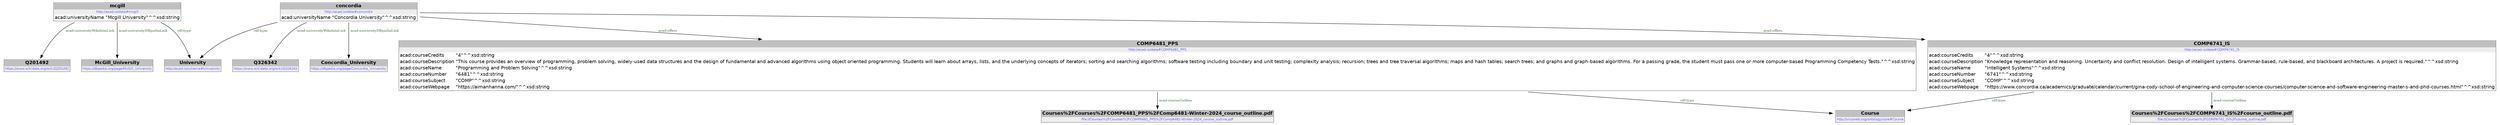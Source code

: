digraph { 
 node [ fontname="DejaVu Sans" ] ; 
	node0 -> node1 [ color=BLACK, label=< <font point-size='10' color='#336633'>acad:universityWikidataLink</font> > ] ;
	node2 -> node3 [ color=BLACK, label=< <font point-size='10' color='#336633'>acad:offers</font> > ] ;
	node4 -> node5 [ color=BLACK, label=< <font point-size='10' color='#336633'>rdf:type</font> > ] ;
	node3 -> node5 [ color=BLACK, label=< <font point-size='10' color='#336633'>rdf:type</font> > ] ;
	node2 -> node6 [ color=BLACK, label=< <font point-size='10' color='#336633'>rdf:type</font> > ] ;
	node2 -> node4 [ color=BLACK, label=< <font point-size='10' color='#336633'>acad:offers</font> > ] ;
	node3 -> node7 [ color=BLACK, label=< <font point-size='10' color='#336633'>acad:courseOutline</font> > ] ;
	node4 -> node8 [ color=BLACK, label=< <font point-size='10' color='#336633'>acad:courseOutline</font> > ] ;
	node0 -> node9 [ color=BLACK, label=< <font point-size='10' color='#336633'>acad:universityDBpediaLink</font> > ] ;
	node2 -> node10 [ color=BLACK, label=< <font point-size='10' color='#336633'>acad:universityWikidataLink</font> > ] ;
	node2 -> node11 [ color=BLACK, label=< <font point-size='10' color='#336633'>acad:universityDBpediaLink</font> > ] ;
	node0 -> node6 [ color=BLACK, label=< <font point-size='10' color='#336633'>rdf:type</font> > ] ;
# http://acad.io/data#mcgill node0
node0 [ shape=none, color=black label=< <table color='#666666' cellborder='0' cellspacing='0' border='1'><tr><td colspan='2' bgcolor='grey'><B>mcgill</B></td></tr><tr><td href='http://acad.io/data#mcgill' bgcolor='#eeeeee' colspan='2'><font point-size='10' color='#6666ff'>http://acad.io/data#mcgill</font></td></tr><tr><td align='left'>acad:universityName</td><td align='left'>&quot;Mcgill University&quot;^^xsd:string</td></tr></table> > ] 
# https://www.wikidata.org/wiki/Q201492 node1
node1 [ shape=none, color=black label=< <table color='#666666' cellborder='0' cellspacing='0' border='1'><tr><td colspan='2' bgcolor='grey'><B>Q201492</B></td></tr><tr><td href='https://www.wikidata.org/wiki/Q201492' bgcolor='#eeeeee' colspan='2'><font point-size='10' color='#6666ff'>https://www.wikidata.org/wiki/Q201492</font></td></tr></table> > ] 
# http://acad.io/data#concordia node2
node2 [ shape=none, color=black label=< <table color='#666666' cellborder='0' cellspacing='0' border='1'><tr><td colspan='2' bgcolor='grey'><B>concordia</B></td></tr><tr><td href='http://acad.io/data#concordia' bgcolor='#eeeeee' colspan='2'><font point-size='10' color='#6666ff'>http://acad.io/data#concordia</font></td></tr><tr><td align='left'>acad:universityName</td><td align='left'>&quot;Concordia University&quot;^^xsd:string</td></tr></table> > ] 
# http://acad.io/data#COMP6741_IS node3
node3 [ shape=none, color=black label=< <table color='#666666' cellborder='0' cellspacing='0' border='1'><tr><td colspan='2' bgcolor='grey'><B>COMP6741_IS</B></td></tr><tr><td href='http://acad.io/data#COMP6741_IS' bgcolor='#eeeeee' colspan='2'><font point-size='10' color='#6666ff'>http://acad.io/data#COMP6741_IS</font></td></tr><tr><td align='left'>acad:courseCredits</td><td align='left'>&quot;4&quot;^^xsd:string</td></tr><tr><td align='left'>acad:courseDescription</td><td align='left'>&quot;Knowledge representation and reasoning. Uncertainty and conflict resolution. Design of intelligent systems. Grammar-based, rule-based, and blackboard architectures. A project is required.&quot;^^xsd:string</td></tr><tr><td align='left'>acad:courseName</td><td align='left'>&quot;Intelligent Systems&quot;^^xsd:string</td></tr><tr><td align='left'>acad:courseNumber</td><td align='left'>&quot;6741&quot;^^xsd:string</td></tr><tr><td align='left'>acad:courseSubject</td><td align='left'>&quot;COMP&quot;^^xsd:string</td></tr><tr><td align='left'>acad:courseWebpage</td><td align='left'>&quot;https://www.concordia.ca/academics/graduate/calendar/current/gina-cody-school-of-engineering-and-computer-science-courses/computer-science-and-software-engineering-master-s-and-phd-courses.html&quot;^^xsd:string</td></tr></table> > ] 
# http://acad.io/data#COMP6481_PPS node4
node4 [ shape=none, color=black label=< <table color='#666666' cellborder='0' cellspacing='0' border='1'><tr><td colspan='2' bgcolor='grey'><B>COMP6481_PPS</B></td></tr><tr><td href='http://acad.io/data#COMP6481_PPS' bgcolor='#eeeeee' colspan='2'><font point-size='10' color='#6666ff'>http://acad.io/data#COMP6481_PPS</font></td></tr><tr><td align='left'>acad:courseCredits</td><td align='left'>&quot;4&quot;^^xsd:string</td></tr><tr><td align='left'>acad:courseDescription</td><td align='left'>&quot;This course provides an overview of programming, problem solving, widely-used data structures and the design of fundamental and advanced algorithms using object oriented programming. Students will learn about arrays, lists, and the underlying concepts of iterators; sorting and searching algorithms; software testing including boundary and unit testing; complexity analysis; recursion; trees and tree traversal algorithms; maps and hash tables; search trees; and graphs and graph-based algorithms. For a passing grade, the student must pass one or more computer-based Programming Competency Tests.&quot;^^xsd:string</td></tr><tr><td align='left'>acad:courseName</td><td align='left'>&quot;Programming and Problem Solving&quot;^^xsd:string</td></tr><tr><td align='left'>acad:courseNumber</td><td align='left'>&quot;6481&quot;^^xsd:string</td></tr><tr><td align='left'>acad:courseSubject</td><td align='left'>&quot;COMP&quot;^^xsd:string</td></tr><tr><td align='left'>acad:courseWebpage</td><td align='left'>&quot;https://aimanhanna.com/&quot;^^xsd:string</td></tr></table> > ] 
# http://vivoweb.org/ontology/core#Course node5
node5 [ shape=none, color=black label=< <table color='#666666' cellborder='0' cellspacing='0' border='1'><tr><td colspan='2' bgcolor='grey'><B>Course</B></td></tr><tr><td href='http://vivoweb.org/ontology/core#Course' bgcolor='#eeeeee' colspan='2'><font point-size='10' color='#6666ff'>http://vivoweb.org/ontology/core#Course</font></td></tr></table> > ] 
# http://acad.io/schema#University node6
node6 [ shape=none, color=black label=< <table color='#666666' cellborder='0' cellspacing='0' border='1'><tr><td colspan='2' bgcolor='grey'><B>University</B></td></tr><tr><td href='http://acad.io/schema#University' bgcolor='#eeeeee' colspan='2'><font point-size='10' color='#6666ff'>http://acad.io/schema#University</font></td></tr></table> > ] 
# file://Courses%2FCourses%2FCOMP6741_IS%2Fcourse_outline.pdf node7
node7 [ shape=none, color=black label=< <table color='#666666' cellborder='0' cellspacing='0' border='1'><tr><td colspan='2' bgcolor='grey'><B>Courses%2FCourses%2FCOMP6741_IS%2Fcourse_outline.pdf</B></td></tr><tr><td href='file://Courses%2FCourses%2FCOMP6741_IS%2Fcourse_outline.pdf' bgcolor='#eeeeee' colspan='2'><font point-size='10' color='#6666ff'>file://Courses%2FCourses%2FCOMP6741_IS%2Fcourse_outline.pdf</font></td></tr></table> > ] 
# file://Courses%2FCourses%2FCOMP6481_PPS%2FComp6481-Winter-2024_course_outline.pdf node8
node8 [ shape=none, color=black label=< <table color='#666666' cellborder='0' cellspacing='0' border='1'><tr><td colspan='2' bgcolor='grey'><B>Courses%2FCourses%2FCOMP6481_PPS%2FComp6481-Winter-2024_course_outline.pdf</B></td></tr><tr><td href='file://Courses%2FCourses%2FCOMP6481_PPS%2FComp6481-Winter-2024_course_outline.pdf' bgcolor='#eeeeee' colspan='2'><font point-size='10' color='#6666ff'>file://Courses%2FCourses%2FCOMP6481_PPS%2FComp6481-Winter-2024_course_outline.pdf</font></td></tr></table> > ] 
# https://dbpedia.org/page/McGill_University node9
node9 [ shape=none, color=black label=< <table color='#666666' cellborder='0' cellspacing='0' border='1'><tr><td colspan='2' bgcolor='grey'><B>McGill_University</B></td></tr><tr><td href='https://dbpedia.org/page/McGill_University' bgcolor='#eeeeee' colspan='2'><font point-size='10' color='#6666ff'>https://dbpedia.org/page/McGill_University</font></td></tr></table> > ] 
# https://www.wikidata.org/wiki/Q326342 node10
node10 [ shape=none, color=black label=< <table color='#666666' cellborder='0' cellspacing='0' border='1'><tr><td colspan='2' bgcolor='grey'><B>Q326342</B></td></tr><tr><td href='https://www.wikidata.org/wiki/Q326342' bgcolor='#eeeeee' colspan='2'><font point-size='10' color='#6666ff'>https://www.wikidata.org/wiki/Q326342</font></td></tr></table> > ] 
# https://dbpedia.org/page/Concordia_University node11
node11 [ shape=none, color=black label=< <table color='#666666' cellborder='0' cellspacing='0' border='1'><tr><td colspan='2' bgcolor='grey'><B>Concordia_University</B></td></tr><tr><td href='https://dbpedia.org/page/Concordia_University' bgcolor='#eeeeee' colspan='2'><font point-size='10' color='#6666ff'>https://dbpedia.org/page/Concordia_University</font></td></tr></table> > ] 
}
